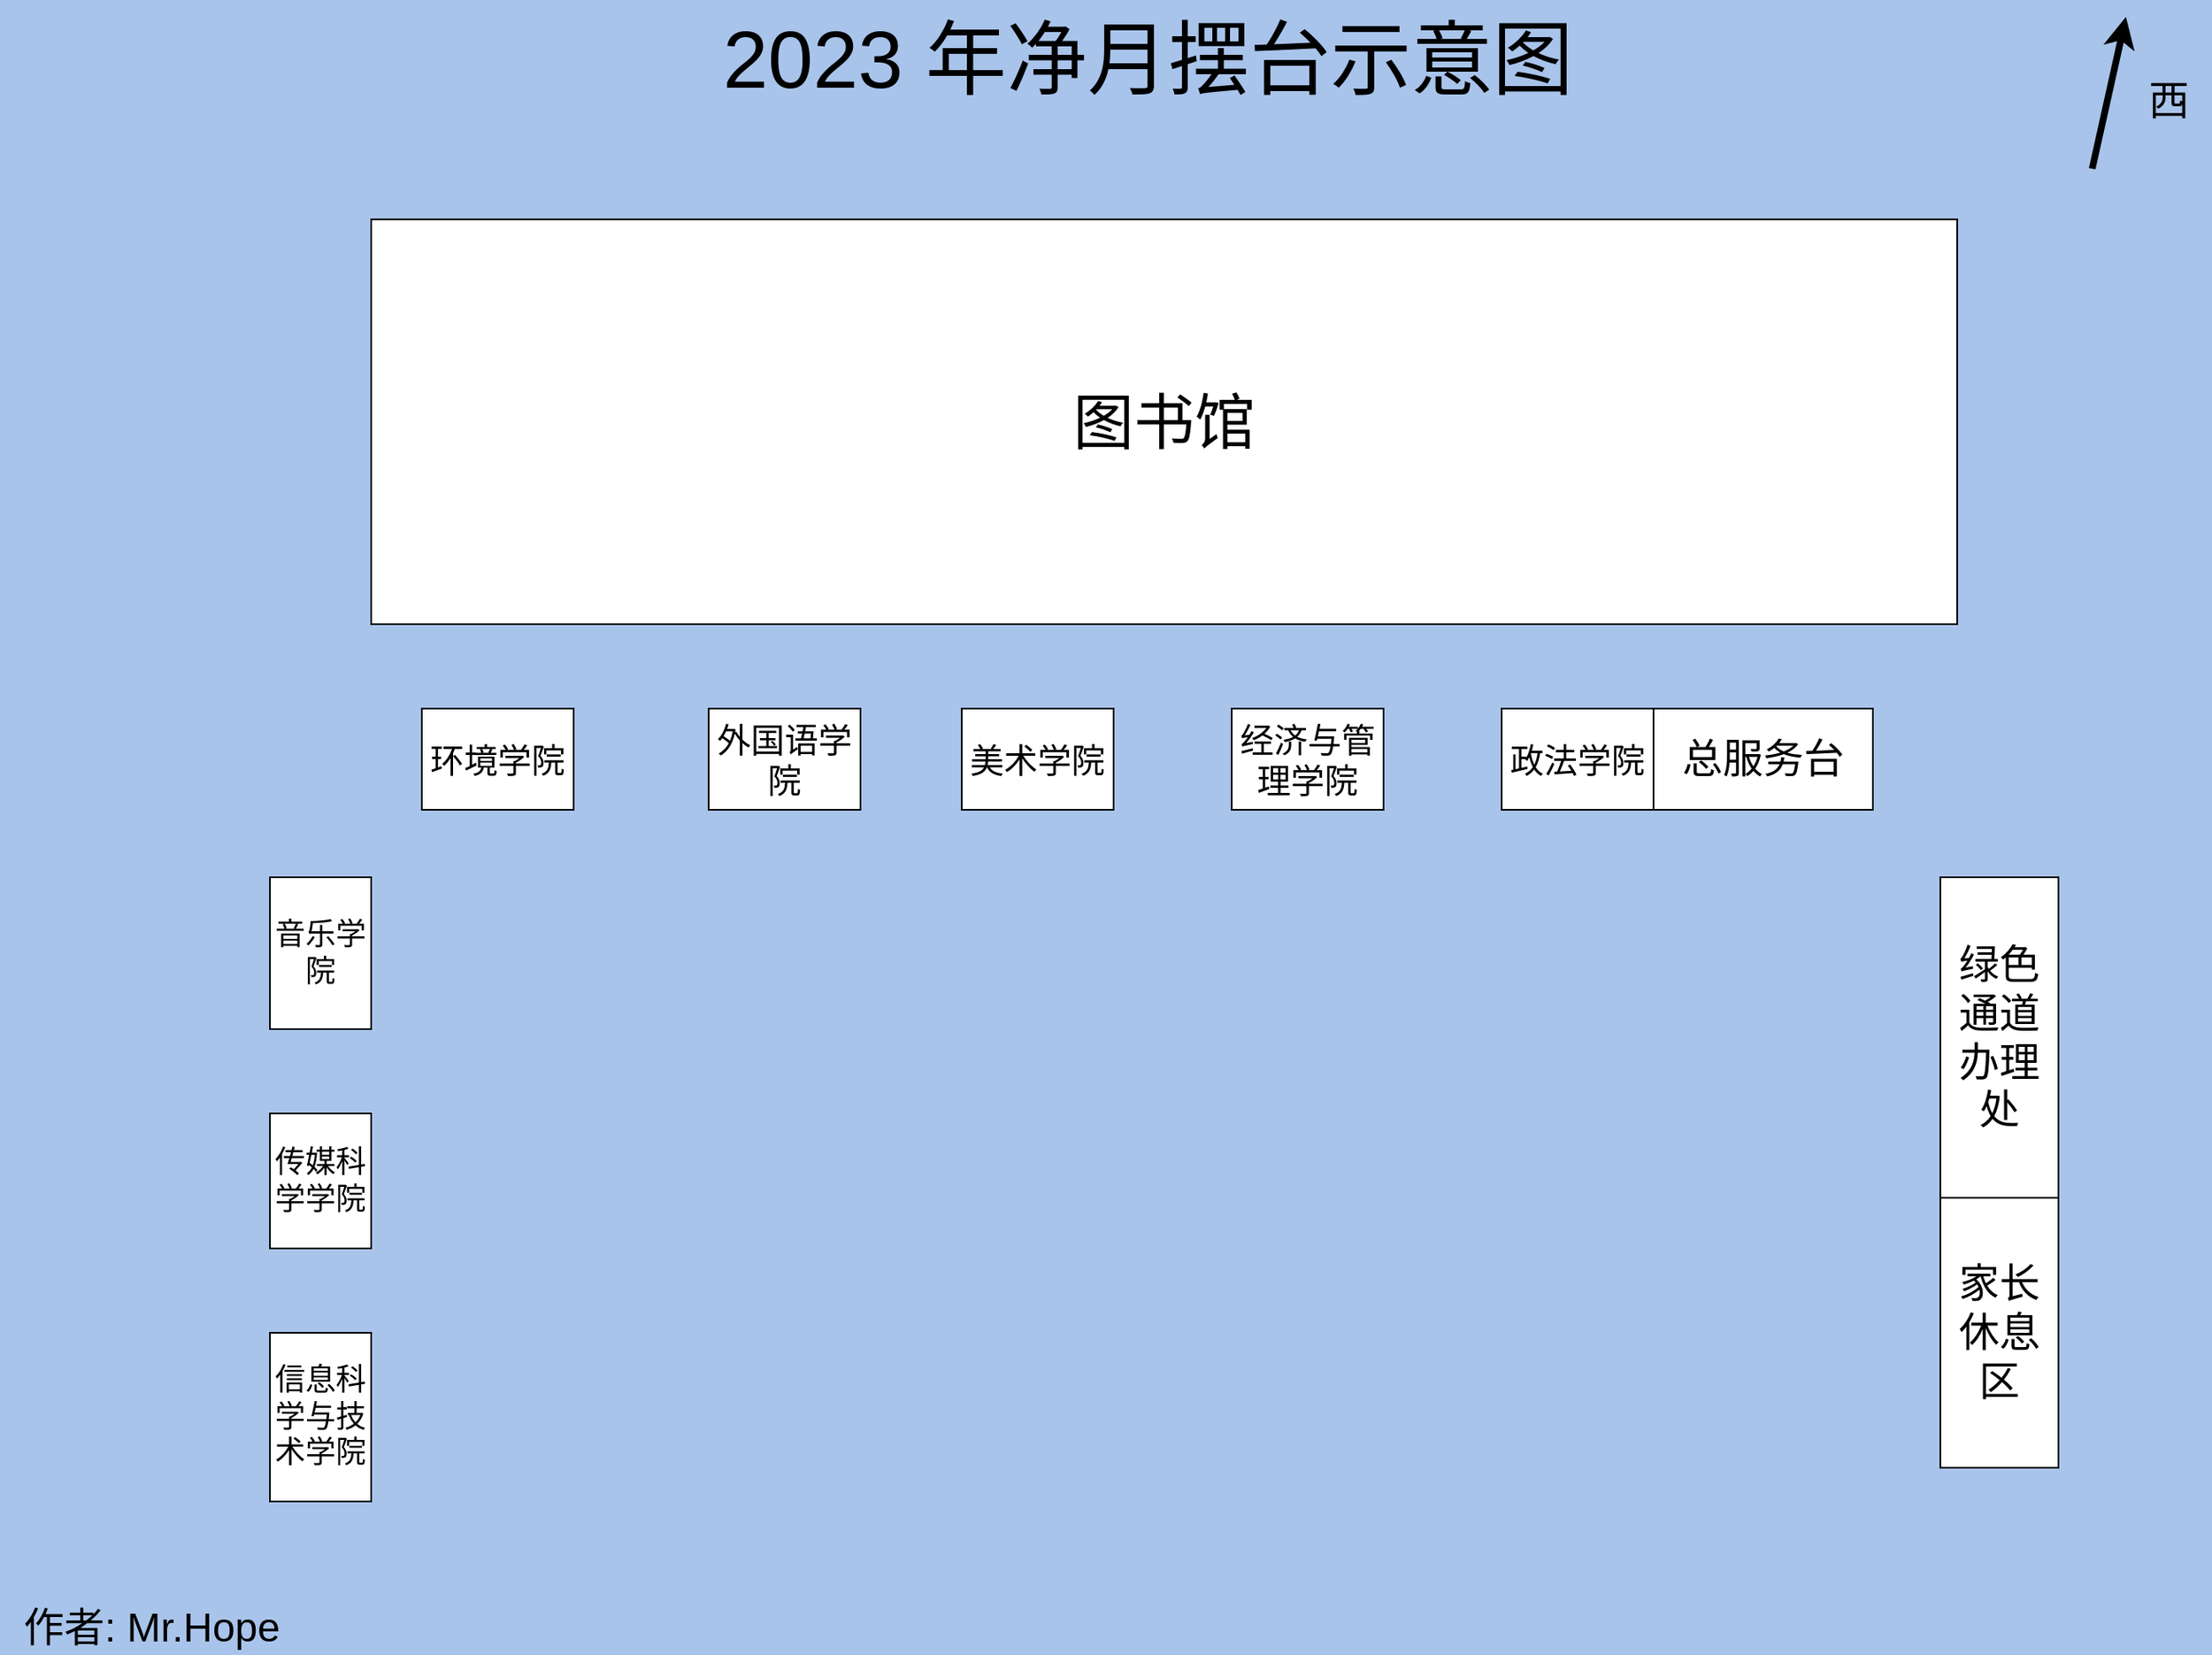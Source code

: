 <mxfile version="21.6.9" type="device">
  <diagram id="Ui5sOVj6citz6IWkuLqR" name="第 1 页">
    <mxGraphModel dx="2442" dy="1474" grid="1" gridSize="10" guides="1" tooltips="1" connect="1" arrows="1" fold="1" page="1" pageScale="1" pageWidth="1400" pageHeight="1000" background="#A9C4EB" math="0" shadow="0">
      <root>
        <mxCell id="0" />
        <mxCell id="1" parent="0" />
        <mxCell id="2yhWJLSUOvCclqhOJnbZ-7" value="美术学院" style="rounded=0;whiteSpace=wrap;html=1;fontSize=20;" parent="1" vertex="1">
          <mxGeometry x="590" y="430" width="90" height="60" as="geometry" />
        </mxCell>
        <mxCell id="2yhWJLSUOvCclqhOJnbZ-10" value="外国语学院" style="rounded=0;whiteSpace=wrap;html=1;fontSize=20;" parent="1" vertex="1">
          <mxGeometry x="440" y="430" width="90" height="60" as="geometry" />
        </mxCell>
        <mxCell id="2yhWJLSUOvCclqhOJnbZ-15" value="&lt;font style=&quot;font-size: 24px;&quot;&gt;总服务台&lt;/font&gt;" style="rounded=0;whiteSpace=wrap;html=1;fontSize=20;" parent="1" vertex="1">
          <mxGeometry x="1000" y="430" width="130" height="60" as="geometry" />
        </mxCell>
        <mxCell id="2yhWJLSUOvCclqhOJnbZ-16" value="绿色通道办理处" style="rounded=0;whiteSpace=wrap;html=1;fontSize=24;" parent="1" vertex="1">
          <mxGeometry x="1170" y="530" width="70" height="190" as="geometry" />
        </mxCell>
        <mxCell id="2yhWJLSUOvCclqhOJnbZ-27" value="2023 年净月摆台示意图" style="text;html=1;resizable=0;autosize=1;align=center;verticalAlign=middle;points=[];fillColor=none;strokeColor=none;rounded=0;fontSize=48;" parent="1" vertex="1">
          <mxGeometry x="435" y="10" width="530" height="70" as="geometry" />
        </mxCell>
        <mxCell id="2yhWJLSUOvCclqhOJnbZ-28" value="" style="endArrow=classic;html=1;rounded=0;fontSize=24;startSize=10;strokeColor=#000000;strokeWidth=4;jumpSize=3;" parent="1" edge="1">
          <mxGeometry width="50" height="50" relative="1" as="geometry">
            <mxPoint x="1260" y="110" as="sourcePoint" />
            <mxPoint x="1280" y="20" as="targetPoint" />
          </mxGeometry>
        </mxCell>
        <mxCell id="2yhWJLSUOvCclqhOJnbZ-29" value="西" style="text;html=1;resizable=0;autosize=1;align=center;verticalAlign=middle;points=[];fillColor=none;strokeColor=none;rounded=0;fontSize=24;" parent="1" vertex="1">
          <mxGeometry x="1280" y="50" width="50" height="40" as="geometry" />
        </mxCell>
        <mxCell id="-sZBy2OHGM0dHQLzSxyM-22" value="&lt;font style=&quot;font-size: 18px;&quot;&gt;音乐学院&lt;/font&gt;" style="rounded=0;whiteSpace=wrap;html=1;fontSize=18;" parent="1" vertex="1">
          <mxGeometry x="180" y="530" width="60" height="90" as="geometry" />
        </mxCell>
        <mxCell id="-sZBy2OHGM0dHQLzSxyM-26" value="&lt;font style=&quot;font-size: 24px;&quot;&gt;作者: Mr.Hope&lt;/font&gt;" style="text;strokeColor=none;align=center;fillColor=none;html=1;verticalAlign=middle;whiteSpace=wrap;rounded=0;" parent="1" vertex="1">
          <mxGeometry x="20" y="960" width="180" height="30" as="geometry" />
        </mxCell>
        <mxCell id="Mm4tUy5CJH7IVafhTl4j-2" value="&lt;font style=&quot;font-size: 36px;&quot;&gt;图书馆&lt;/font&gt;" style="rounded=0;whiteSpace=wrap;html=1;fontSize=20;" vertex="1" parent="1">
          <mxGeometry x="240" y="140" width="940" height="240" as="geometry" />
        </mxCell>
        <mxCell id="Mm4tUy5CJH7IVafhTl4j-3" value="经济与管理学院" style="rounded=0;whiteSpace=wrap;html=1;fontSize=20;" vertex="1" parent="1">
          <mxGeometry x="750" y="430" width="90" height="60" as="geometry" />
        </mxCell>
        <mxCell id="Mm4tUy5CJH7IVafhTl4j-4" value="政法学院" style="rounded=0;whiteSpace=wrap;html=1;fontSize=20;" vertex="1" parent="1">
          <mxGeometry x="910" y="430" width="90" height="60" as="geometry" />
        </mxCell>
        <mxCell id="Mm4tUy5CJH7IVafhTl4j-5" value="环境学院" style="rounded=0;whiteSpace=wrap;html=1;fontSize=20;" vertex="1" parent="1">
          <mxGeometry x="270" y="430" width="90" height="60" as="geometry" />
        </mxCell>
        <mxCell id="Mm4tUy5CJH7IVafhTl4j-7" value="&lt;font style=&quot;font-size: 18px;&quot;&gt;传媒科学学院&lt;/font&gt;" style="rounded=0;whiteSpace=wrap;html=1;fontSize=18;" vertex="1" parent="1">
          <mxGeometry x="180" y="670" width="60" height="80" as="geometry" />
        </mxCell>
        <mxCell id="Mm4tUy5CJH7IVafhTl4j-8" value="&lt;font style=&quot;font-size: 18px;&quot;&gt;信息科学与技术学院&lt;/font&gt;" style="rounded=0;whiteSpace=wrap;html=1;fontSize=18;" vertex="1" parent="1">
          <mxGeometry x="180" y="800" width="60" height="100" as="geometry" />
        </mxCell>
        <mxCell id="Mm4tUy5CJH7IVafhTl4j-9" value="家长休息区" style="rounded=0;whiteSpace=wrap;html=1;fontSize=24;" vertex="1" parent="1">
          <mxGeometry x="1170" y="720" width="70" height="160" as="geometry" />
        </mxCell>
      </root>
    </mxGraphModel>
  </diagram>
</mxfile>
